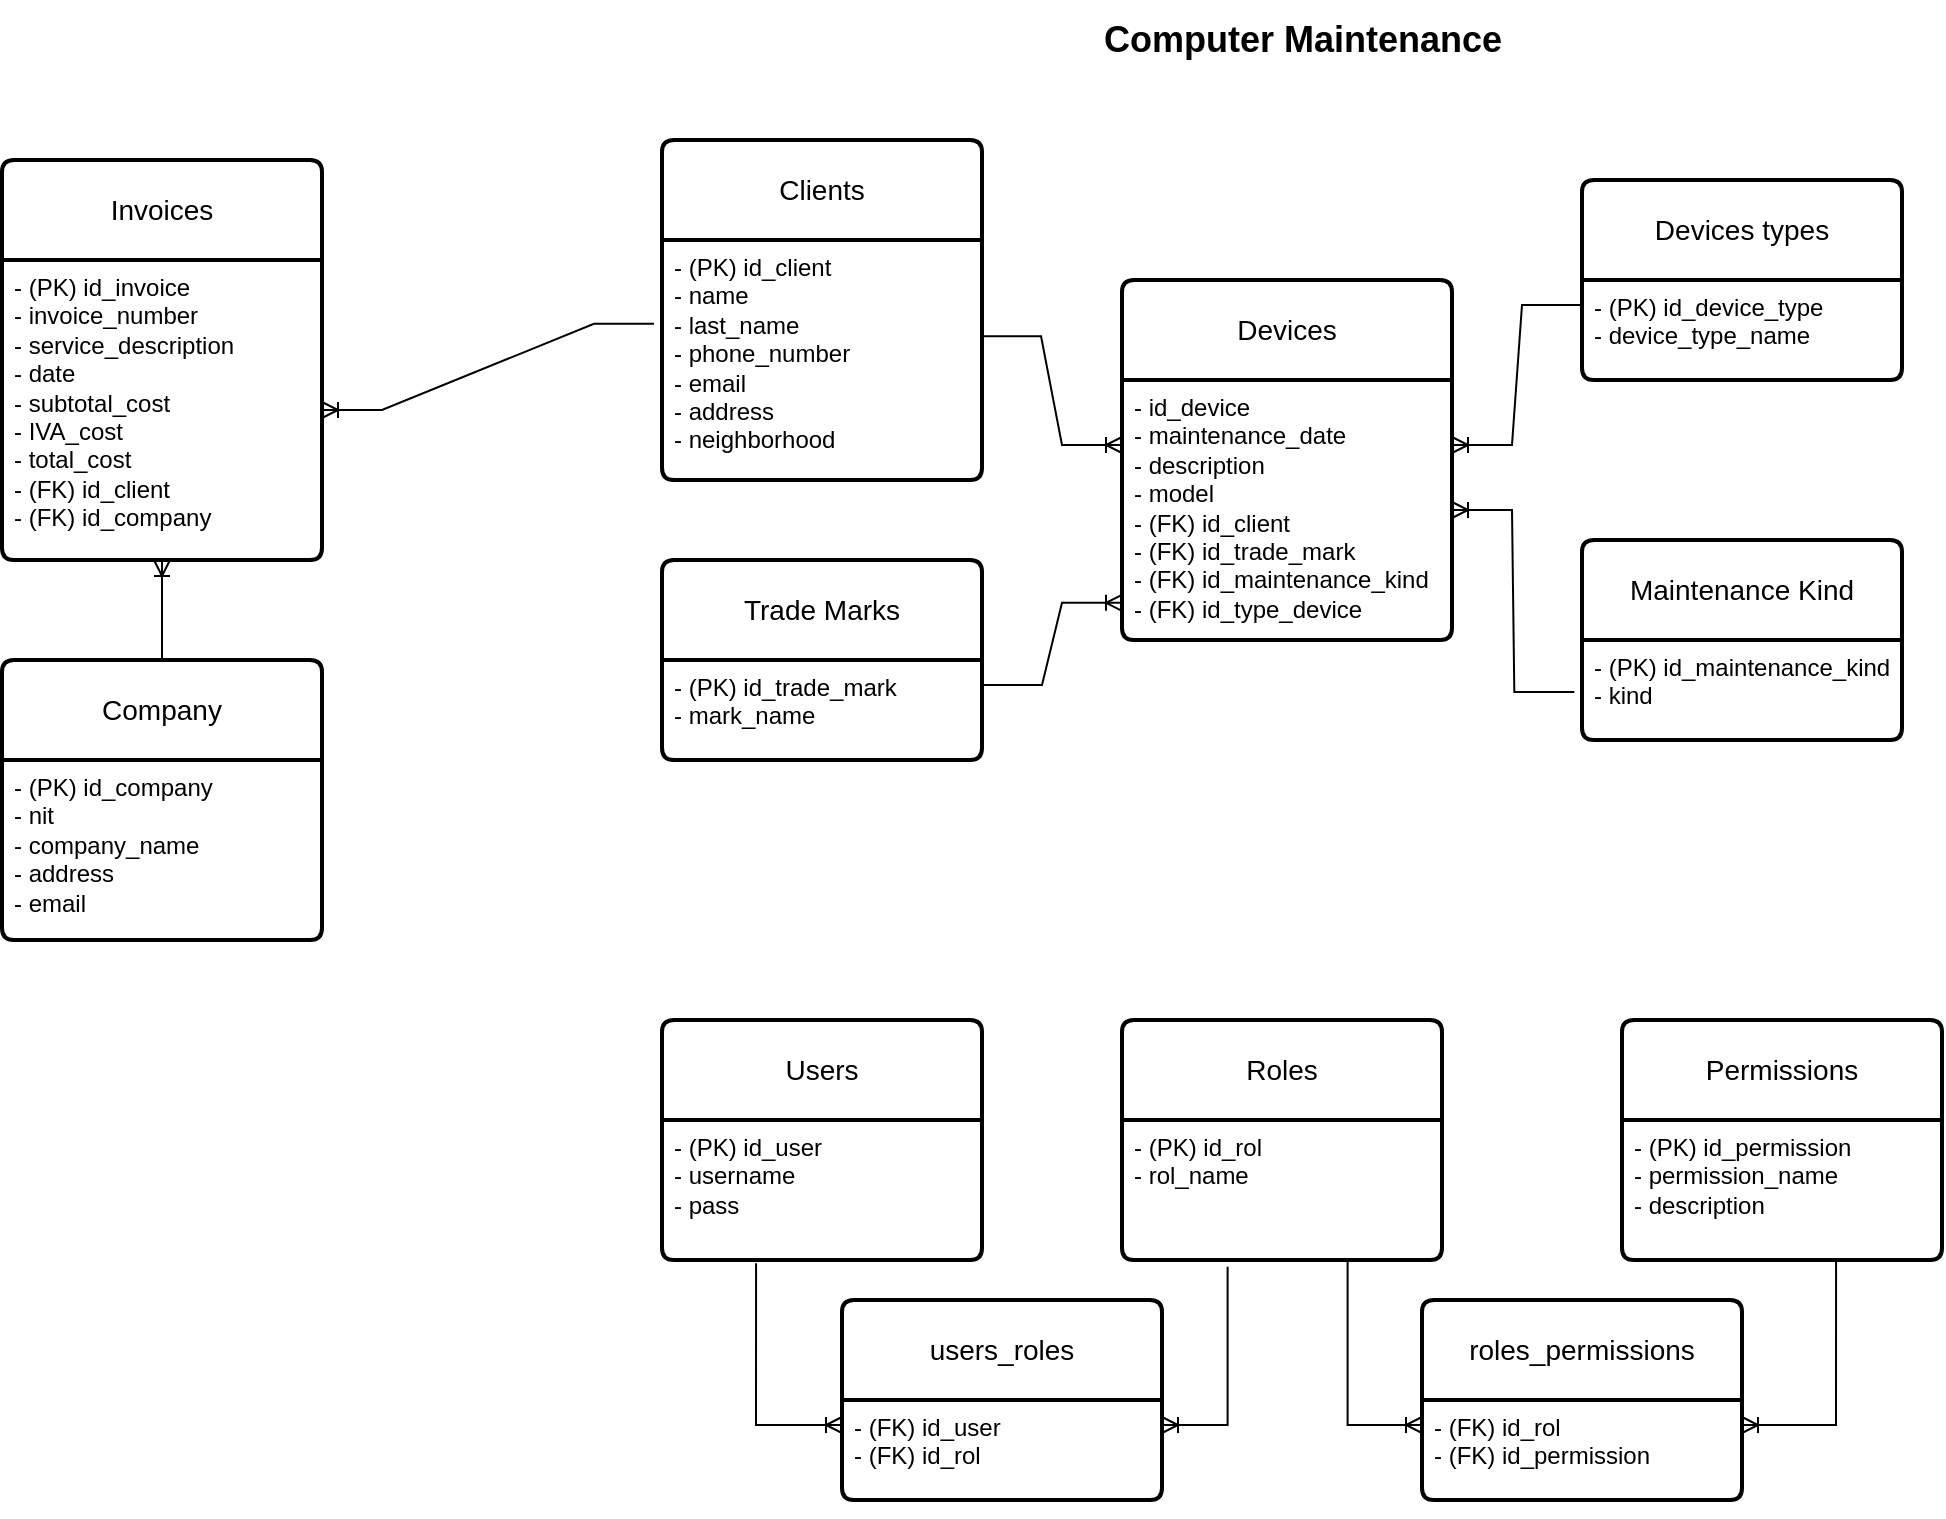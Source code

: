 <mxfile version="24.7.17">
  <diagram name="Page-1" id="ZSYCb_Z3BhZ1EPw9yTJ-">
    <mxGraphModel dx="1710" dy="619" grid="1" gridSize="10" guides="1" tooltips="1" connect="1" arrows="1" fold="1" page="1" pageScale="1" pageWidth="850" pageHeight="1100" math="0" shadow="0">
      <root>
        <mxCell id="0" />
        <mxCell id="1" parent="0" />
        <mxCell id="vFHWLZYw6LYla2gGYMYn-1" value="Clients" style="swimlane;childLayout=stackLayout;horizontal=1;startSize=50;horizontalStack=0;rounded=1;fontSize=14;fontStyle=0;strokeWidth=2;resizeParent=0;resizeLast=1;shadow=0;dashed=0;align=center;arcSize=4;whiteSpace=wrap;html=1;" parent="1" vertex="1">
          <mxGeometry x="120" y="110" width="160" height="170" as="geometry" />
        </mxCell>
        <mxCell id="vFHWLZYw6LYla2gGYMYn-2" value="- (PK) id_client&lt;br&gt;- name&lt;br&gt;- last_name&lt;br&gt;- phone_number&lt;br&gt;- email&lt;br&gt;&lt;div&gt;- address&lt;br&gt;- neighborhood&lt;br&gt;&lt;/div&gt;" style="align=left;strokeColor=none;fillColor=none;spacingLeft=4;fontSize=12;verticalAlign=top;resizable=0;rotatable=0;part=1;html=1;" parent="vFHWLZYw6LYla2gGYMYn-1" vertex="1">
          <mxGeometry y="50" width="160" height="120" as="geometry" />
        </mxCell>
        <mxCell id="vFHWLZYw6LYla2gGYMYn-3" value="Devices" style="swimlane;childLayout=stackLayout;horizontal=1;startSize=50;horizontalStack=0;rounded=1;fontSize=14;fontStyle=0;strokeWidth=2;resizeParent=0;resizeLast=1;shadow=0;dashed=0;align=center;arcSize=4;whiteSpace=wrap;html=1;" parent="1" vertex="1">
          <mxGeometry x="350" y="180" width="165" height="180" as="geometry" />
        </mxCell>
        <mxCell id="vFHWLZYw6LYla2gGYMYn-4" value="-&amp;nbsp;id_device&lt;br&gt;- maintenance_date&lt;br&gt;- description&lt;br&gt;- model&lt;br&gt;- (FK) id_client&lt;br&gt;- (FK) id_trade_mark&lt;br&gt;- (FK) id_maintenance_kind&lt;br&gt;- (FK) id_type_device" style="align=left;strokeColor=none;fillColor=none;spacingLeft=4;fontSize=12;verticalAlign=top;resizable=0;rotatable=0;part=1;html=1;" parent="vFHWLZYw6LYla2gGYMYn-3" vertex="1">
          <mxGeometry y="50" width="165" height="130" as="geometry" />
        </mxCell>
        <mxCell id="vFHWLZYw6LYla2gGYMYn-5" value="Devices types" style="swimlane;childLayout=stackLayout;horizontal=1;startSize=50;horizontalStack=0;rounded=1;fontSize=14;fontStyle=0;strokeWidth=2;resizeParent=0;resizeLast=1;shadow=0;dashed=0;align=center;arcSize=4;whiteSpace=wrap;html=1;" parent="1" vertex="1">
          <mxGeometry x="580" y="130" width="160" height="100" as="geometry" />
        </mxCell>
        <mxCell id="vFHWLZYw6LYla2gGYMYn-6" value="- (PK)&amp;nbsp;id_device_type&lt;br&gt;- device_type_name" style="align=left;strokeColor=none;fillColor=none;spacingLeft=4;fontSize=12;verticalAlign=top;resizable=0;rotatable=0;part=1;html=1;" parent="vFHWLZYw6LYla2gGYMYn-5" vertex="1">
          <mxGeometry y="50" width="160" height="50" as="geometry" />
        </mxCell>
        <mxCell id="vFHWLZYw6LYla2gGYMYn-7" value="" style="edgeStyle=entityRelationEdgeStyle;fontSize=12;html=1;endArrow=ERoneToMany;rounded=0;exitX=0;exitY=0.25;exitDx=0;exitDy=0;entryX=1;entryY=0.25;entryDx=0;entryDy=0;" parent="1" source="vFHWLZYw6LYla2gGYMYn-6" target="vFHWLZYw6LYla2gGYMYn-4" edge="1">
          <mxGeometry width="100" height="100" relative="1" as="geometry">
            <mxPoint x="390" y="470" as="sourcePoint" />
            <mxPoint x="490" y="370" as="targetPoint" />
          </mxGeometry>
        </mxCell>
        <mxCell id="vFHWLZYw6LYla2gGYMYn-11" value="&lt;span style=&quot;font-size: 18px;&quot;&gt;&lt;b&gt;Computer Maintenance&lt;/b&gt;&lt;/span&gt;" style="text;html=1;align=center;verticalAlign=middle;resizable=0;points=[];autosize=1;strokeColor=none;fillColor=none;" parent="1" vertex="1">
          <mxGeometry x="330" y="40" width="220" height="40" as="geometry" />
        </mxCell>
        <mxCell id="_k3CSrNqkb3Yw1mxKZvG-1" value="Trade Marks" style="swimlane;childLayout=stackLayout;horizontal=1;startSize=50;horizontalStack=0;rounded=1;fontSize=14;fontStyle=0;strokeWidth=2;resizeParent=0;resizeLast=1;shadow=0;dashed=0;align=center;arcSize=4;whiteSpace=wrap;html=1;" parent="1" vertex="1">
          <mxGeometry x="120" y="320" width="160" height="100" as="geometry" />
        </mxCell>
        <mxCell id="_k3CSrNqkb3Yw1mxKZvG-2" value="- (PK)&amp;nbsp;id_trade_mark&lt;br&gt;- mark_name" style="align=left;strokeColor=none;fillColor=none;spacingLeft=4;fontSize=12;verticalAlign=top;resizable=0;rotatable=0;part=1;html=1;" parent="_k3CSrNqkb3Yw1mxKZvG-1" vertex="1">
          <mxGeometry y="50" width="160" height="50" as="geometry" />
        </mxCell>
        <mxCell id="_k3CSrNqkb3Yw1mxKZvG-3" value="" style="edgeStyle=entityRelationEdgeStyle;fontSize=12;html=1;endArrow=ERoneToMany;rounded=0;exitX=1;exitY=0.25;exitDx=0;exitDy=0;entryX=0;entryY=0.857;entryDx=0;entryDy=0;entryPerimeter=0;" parent="1" source="_k3CSrNqkb3Yw1mxKZvG-2" target="vFHWLZYw6LYla2gGYMYn-4" edge="1">
          <mxGeometry width="100" height="100" relative="1" as="geometry">
            <mxPoint x="370" y="470" as="sourcePoint" />
            <mxPoint x="470" y="370" as="targetPoint" />
          </mxGeometry>
        </mxCell>
        <mxCell id="_k3CSrNqkb3Yw1mxKZvG-4" value="" style="edgeStyle=entityRelationEdgeStyle;fontSize=12;html=1;endArrow=ERoneToMany;rounded=0;exitX=0.997;exitY=0.401;exitDx=0;exitDy=0;exitPerimeter=0;entryX=0;entryY=0.25;entryDx=0;entryDy=0;" parent="1" source="vFHWLZYw6LYla2gGYMYn-2" target="vFHWLZYw6LYla2gGYMYn-4" edge="1">
          <mxGeometry width="100" height="100" relative="1" as="geometry">
            <mxPoint x="300" y="290" as="sourcePoint" />
            <mxPoint x="400" y="190" as="targetPoint" />
          </mxGeometry>
        </mxCell>
        <mxCell id="_k3CSrNqkb3Yw1mxKZvG-6" value="Maintenance Kind" style="swimlane;childLayout=stackLayout;horizontal=1;startSize=50;horizontalStack=0;rounded=1;fontSize=14;fontStyle=0;strokeWidth=2;resizeParent=0;resizeLast=1;shadow=0;dashed=0;align=center;arcSize=4;whiteSpace=wrap;html=1;" parent="1" vertex="1">
          <mxGeometry x="580" y="310" width="160" height="100" as="geometry" />
        </mxCell>
        <mxCell id="_k3CSrNqkb3Yw1mxKZvG-7" value="- (PK)&amp;nbsp;id_maintenance_kind&lt;br&gt;-&amp;nbsp;kind" style="align=left;strokeColor=none;fillColor=none;spacingLeft=4;fontSize=12;verticalAlign=top;resizable=0;rotatable=0;part=1;html=1;" parent="_k3CSrNqkb3Yw1mxKZvG-6" vertex="1">
          <mxGeometry y="50" width="160" height="50" as="geometry" />
        </mxCell>
        <mxCell id="_k3CSrNqkb3Yw1mxKZvG-8" value="" style="edgeStyle=entityRelationEdgeStyle;fontSize=12;html=1;endArrow=ERoneToMany;rounded=0;exitX=-0.024;exitY=0.52;exitDx=0;exitDy=0;exitPerimeter=0;" parent="1" source="_k3CSrNqkb3Yw1mxKZvG-7" target="vFHWLZYw6LYla2gGYMYn-4" edge="1">
          <mxGeometry width="100" height="100" relative="1" as="geometry">
            <mxPoint x="450" y="480" as="sourcePoint" />
            <mxPoint x="550" y="380" as="targetPoint" />
          </mxGeometry>
        </mxCell>
        <mxCell id="EtMxt1fey-oom4afpe1r-1" value="Users" style="swimlane;childLayout=stackLayout;horizontal=1;startSize=50;horizontalStack=0;rounded=1;fontSize=14;fontStyle=0;strokeWidth=2;resizeParent=0;resizeLast=1;shadow=0;dashed=0;align=center;arcSize=4;whiteSpace=wrap;html=1;" parent="1" vertex="1">
          <mxGeometry x="120" y="550" width="160" height="120" as="geometry" />
        </mxCell>
        <mxCell id="EtMxt1fey-oom4afpe1r-2" value="- (PK)&amp;nbsp;id_user&lt;br&gt;- username&lt;br&gt;- pass" style="align=left;strokeColor=none;fillColor=none;spacingLeft=4;fontSize=12;verticalAlign=top;resizable=0;rotatable=0;part=1;html=1;" parent="EtMxt1fey-oom4afpe1r-1" vertex="1">
          <mxGeometry y="50" width="160" height="70" as="geometry" />
        </mxCell>
        <mxCell id="G5zcMelVLyD33Vf_-WDR-1" value="Roles" style="swimlane;childLayout=stackLayout;horizontal=1;startSize=50;horizontalStack=0;rounded=1;fontSize=14;fontStyle=0;strokeWidth=2;resizeParent=0;resizeLast=1;shadow=0;dashed=0;align=center;arcSize=4;whiteSpace=wrap;html=1;" parent="1" vertex="1">
          <mxGeometry x="350" y="550" width="160" height="120" as="geometry" />
        </mxCell>
        <mxCell id="G5zcMelVLyD33Vf_-WDR-2" value="- (PK)&amp;nbsp;id_rol&lt;br&gt;- rol_name" style="align=left;strokeColor=none;fillColor=none;spacingLeft=4;fontSize=12;verticalAlign=top;resizable=0;rotatable=0;part=1;html=1;" parent="G5zcMelVLyD33Vf_-WDR-1" vertex="1">
          <mxGeometry y="50" width="160" height="70" as="geometry" />
        </mxCell>
        <mxCell id="G5zcMelVLyD33Vf_-WDR-3" value="Invoices" style="swimlane;childLayout=stackLayout;horizontal=1;startSize=50;horizontalStack=0;rounded=1;fontSize=14;fontStyle=0;strokeWidth=2;resizeParent=0;resizeLast=1;shadow=0;dashed=0;align=center;arcSize=4;whiteSpace=wrap;html=1;" parent="1" vertex="1">
          <mxGeometry x="-210" y="120" width="160" height="200" as="geometry" />
        </mxCell>
        <mxCell id="G5zcMelVLyD33Vf_-WDR-4" value="- (PK)&amp;nbsp;id_invoice&lt;div&gt;- invoice_number&lt;br&gt;- service_description&lt;br&gt;- date&lt;div&gt;- subtotal_cost&lt;/div&gt;&lt;div&gt;- IVA_cost&lt;/div&gt;&lt;div&gt;- total_cost&lt;/div&gt;&lt;div&gt;- (FK) id_client&lt;/div&gt;&lt;div&gt;- (FK) id_company&lt;/div&gt;&lt;/div&gt;" style="align=left;strokeColor=none;fillColor=none;spacingLeft=4;fontSize=12;verticalAlign=top;resizable=0;rotatable=0;part=1;html=1;" parent="G5zcMelVLyD33Vf_-WDR-3" vertex="1">
          <mxGeometry y="50" width="160" height="150" as="geometry" />
        </mxCell>
        <mxCell id="G5zcMelVLyD33Vf_-WDR-5" value="Permissions" style="swimlane;childLayout=stackLayout;horizontal=1;startSize=50;horizontalStack=0;rounded=1;fontSize=14;fontStyle=0;strokeWidth=2;resizeParent=0;resizeLast=1;shadow=0;dashed=0;align=center;arcSize=4;whiteSpace=wrap;html=1;" parent="1" vertex="1">
          <mxGeometry x="600" y="550" width="160" height="120" as="geometry" />
        </mxCell>
        <mxCell id="G5zcMelVLyD33Vf_-WDR-6" value="- (PK)&amp;nbsp;id_permission&lt;br&gt;- permission_name&lt;br&gt;- description" style="align=left;strokeColor=none;fillColor=none;spacingLeft=4;fontSize=12;verticalAlign=top;resizable=0;rotatable=0;part=1;html=1;" parent="G5zcMelVLyD33Vf_-WDR-5" vertex="1">
          <mxGeometry y="50" width="160" height="70" as="geometry" />
        </mxCell>
        <mxCell id="G5zcMelVLyD33Vf_-WDR-16" value="roles_permissions" style="swimlane;childLayout=stackLayout;horizontal=1;startSize=50;horizontalStack=0;rounded=1;fontSize=14;fontStyle=0;strokeWidth=2;resizeParent=0;resizeLast=1;shadow=0;dashed=0;align=center;arcSize=4;whiteSpace=wrap;html=1;" parent="1" vertex="1">
          <mxGeometry x="500" y="690" width="160" height="100" as="geometry" />
        </mxCell>
        <mxCell id="G5zcMelVLyD33Vf_-WDR-17" value="- (FK) id_rol&lt;br&gt;- (FK) id_permission" style="align=left;strokeColor=none;fillColor=none;spacingLeft=4;fontSize=12;verticalAlign=top;resizable=0;rotatable=0;part=1;html=1;" parent="G5zcMelVLyD33Vf_-WDR-16" vertex="1">
          <mxGeometry y="50" width="160" height="50" as="geometry" />
        </mxCell>
        <mxCell id="G5zcMelVLyD33Vf_-WDR-24" style="edgeStyle=orthogonalEdgeStyle;rounded=0;orthogonalLoop=1;jettySize=auto;html=1;exitX=0.5;exitY=1;exitDx=0;exitDy=0;" parent="G5zcMelVLyD33Vf_-WDR-16" edge="1">
          <mxGeometry relative="1" as="geometry">
            <mxPoint x="15" y="100" as="sourcePoint" />
            <mxPoint x="15" y="100" as="targetPoint" />
          </mxGeometry>
        </mxCell>
        <mxCell id="G5zcMelVLyD33Vf_-WDR-20" value="users_roles" style="swimlane;childLayout=stackLayout;horizontal=1;startSize=50;horizontalStack=0;rounded=1;fontSize=14;fontStyle=0;strokeWidth=2;resizeParent=0;resizeLast=1;shadow=0;dashed=0;align=center;arcSize=4;whiteSpace=wrap;html=1;" parent="1" vertex="1">
          <mxGeometry x="210" y="690" width="160" height="100" as="geometry" />
        </mxCell>
        <mxCell id="G5zcMelVLyD33Vf_-WDR-21" value="- (FK) id_user&lt;br&gt;- (FK) id_rol" style="align=left;strokeColor=none;fillColor=none;spacingLeft=4;fontSize=12;verticalAlign=top;resizable=0;rotatable=0;part=1;html=1;" parent="G5zcMelVLyD33Vf_-WDR-20" vertex="1">
          <mxGeometry y="50" width="160" height="50" as="geometry" />
        </mxCell>
        <mxCell id="G5zcMelVLyD33Vf_-WDR-26" value="" style="edgeStyle=orthogonalEdgeStyle;fontSize=12;html=1;endArrow=ERoneToMany;rounded=0;entryX=0;entryY=0.25;entryDx=0;entryDy=0;exitX=0.294;exitY=1.024;exitDx=0;exitDy=0;exitPerimeter=0;" parent="1" source="EtMxt1fey-oom4afpe1r-2" target="G5zcMelVLyD33Vf_-WDR-21" edge="1">
          <mxGeometry width="100" height="100" relative="1" as="geometry">
            <mxPoint x="145" y="730" as="sourcePoint" />
            <mxPoint x="265" y="740" as="targetPoint" />
          </mxGeometry>
        </mxCell>
        <mxCell id="G5zcMelVLyD33Vf_-WDR-27" value="" style="edgeStyle=orthogonalEdgeStyle;fontSize=12;html=1;endArrow=ERoneToMany;rounded=0;exitX=0.33;exitY=1.048;exitDx=0;exitDy=0;entryX=1;entryY=0.25;entryDx=0;entryDy=0;exitPerimeter=0;" parent="1" source="G5zcMelVLyD33Vf_-WDR-2" target="G5zcMelVLyD33Vf_-WDR-21" edge="1">
          <mxGeometry width="100" height="100" relative="1" as="geometry">
            <mxPoint x="355" y="890" as="sourcePoint" />
            <mxPoint x="455" y="790" as="targetPoint" />
          </mxGeometry>
        </mxCell>
        <mxCell id="G5zcMelVLyD33Vf_-WDR-28" value="" style="edgeStyle=orthogonalEdgeStyle;fontSize=12;html=1;endArrow=ERoneToMany;rounded=0;exitX=0.705;exitY=0.988;exitDx=0;exitDy=0;exitPerimeter=0;entryX=0;entryY=0.25;entryDx=0;entryDy=0;" parent="1" source="G5zcMelVLyD33Vf_-WDR-2" target="G5zcMelVLyD33Vf_-WDR-17" edge="1">
          <mxGeometry width="100" height="100" relative="1" as="geometry">
            <mxPoint x="450" y="710" as="sourcePoint" />
            <mxPoint x="550" y="610" as="targetPoint" />
          </mxGeometry>
        </mxCell>
        <mxCell id="G5zcMelVLyD33Vf_-WDR-29" value="" style="edgeStyle=orthogonalEdgeStyle;fontSize=12;html=1;endArrow=ERoneToMany;rounded=0;exitX=0.669;exitY=1;exitDx=0;exitDy=0;exitPerimeter=0;entryX=1;entryY=0.25;entryDx=0;entryDy=0;" parent="1" source="G5zcMelVLyD33Vf_-WDR-6" target="G5zcMelVLyD33Vf_-WDR-17" edge="1">
          <mxGeometry width="100" height="100" relative="1" as="geometry">
            <mxPoint x="700" y="790" as="sourcePoint" />
            <mxPoint x="800" y="690" as="targetPoint" />
          </mxGeometry>
        </mxCell>
        <mxCell id="G5zcMelVLyD33Vf_-WDR-30" value="Company" style="swimlane;childLayout=stackLayout;horizontal=1;startSize=50;horizontalStack=0;rounded=1;fontSize=14;fontStyle=0;strokeWidth=2;resizeParent=0;resizeLast=1;shadow=0;dashed=0;align=center;arcSize=4;whiteSpace=wrap;html=1;" parent="1" vertex="1">
          <mxGeometry x="-210" y="370" width="160" height="140" as="geometry" />
        </mxCell>
        <mxCell id="G5zcMelVLyD33Vf_-WDR-31" value="- (PK) id_company&lt;div&gt;- nit&lt;br&gt;- company_name&lt;br&gt;- address&lt;div&gt;- email&lt;/div&gt;&lt;/div&gt;" style="align=left;strokeColor=none;fillColor=none;spacingLeft=4;fontSize=12;verticalAlign=top;resizable=0;rotatable=0;part=1;html=1;" parent="G5zcMelVLyD33Vf_-WDR-30" vertex="1">
          <mxGeometry y="50" width="160" height="90" as="geometry" />
        </mxCell>
        <mxCell id="G5zcMelVLyD33Vf_-WDR-32" value="" style="edgeStyle=entityRelationEdgeStyle;fontSize=12;html=1;endArrow=ERoneToMany;rounded=0;exitX=-0.025;exitY=0.349;exitDx=0;exitDy=0;exitPerimeter=0;entryX=1;entryY=0.5;entryDx=0;entryDy=0;" parent="1" source="vFHWLZYw6LYla2gGYMYn-2" target="G5zcMelVLyD33Vf_-WDR-4" edge="1">
          <mxGeometry width="100" height="100" relative="1" as="geometry">
            <mxPoint x="20" y="360" as="sourcePoint" />
            <mxPoint x="120" y="260" as="targetPoint" />
          </mxGeometry>
        </mxCell>
        <mxCell id="G5zcMelVLyD33Vf_-WDR-33" value="" style="fontSize=12;html=1;endArrow=ERoneToMany;rounded=0;exitX=0.5;exitY=0;exitDx=0;exitDy=0;entryX=0.5;entryY=1;entryDx=0;entryDy=0;" parent="1" source="G5zcMelVLyD33Vf_-WDR-30" target="G5zcMelVLyD33Vf_-WDR-4" edge="1">
          <mxGeometry width="100" height="100" relative="1" as="geometry">
            <mxPoint x="-110" y="640" as="sourcePoint" />
            <mxPoint x="-10" y="540" as="targetPoint" />
          </mxGeometry>
        </mxCell>
      </root>
    </mxGraphModel>
  </diagram>
</mxfile>
